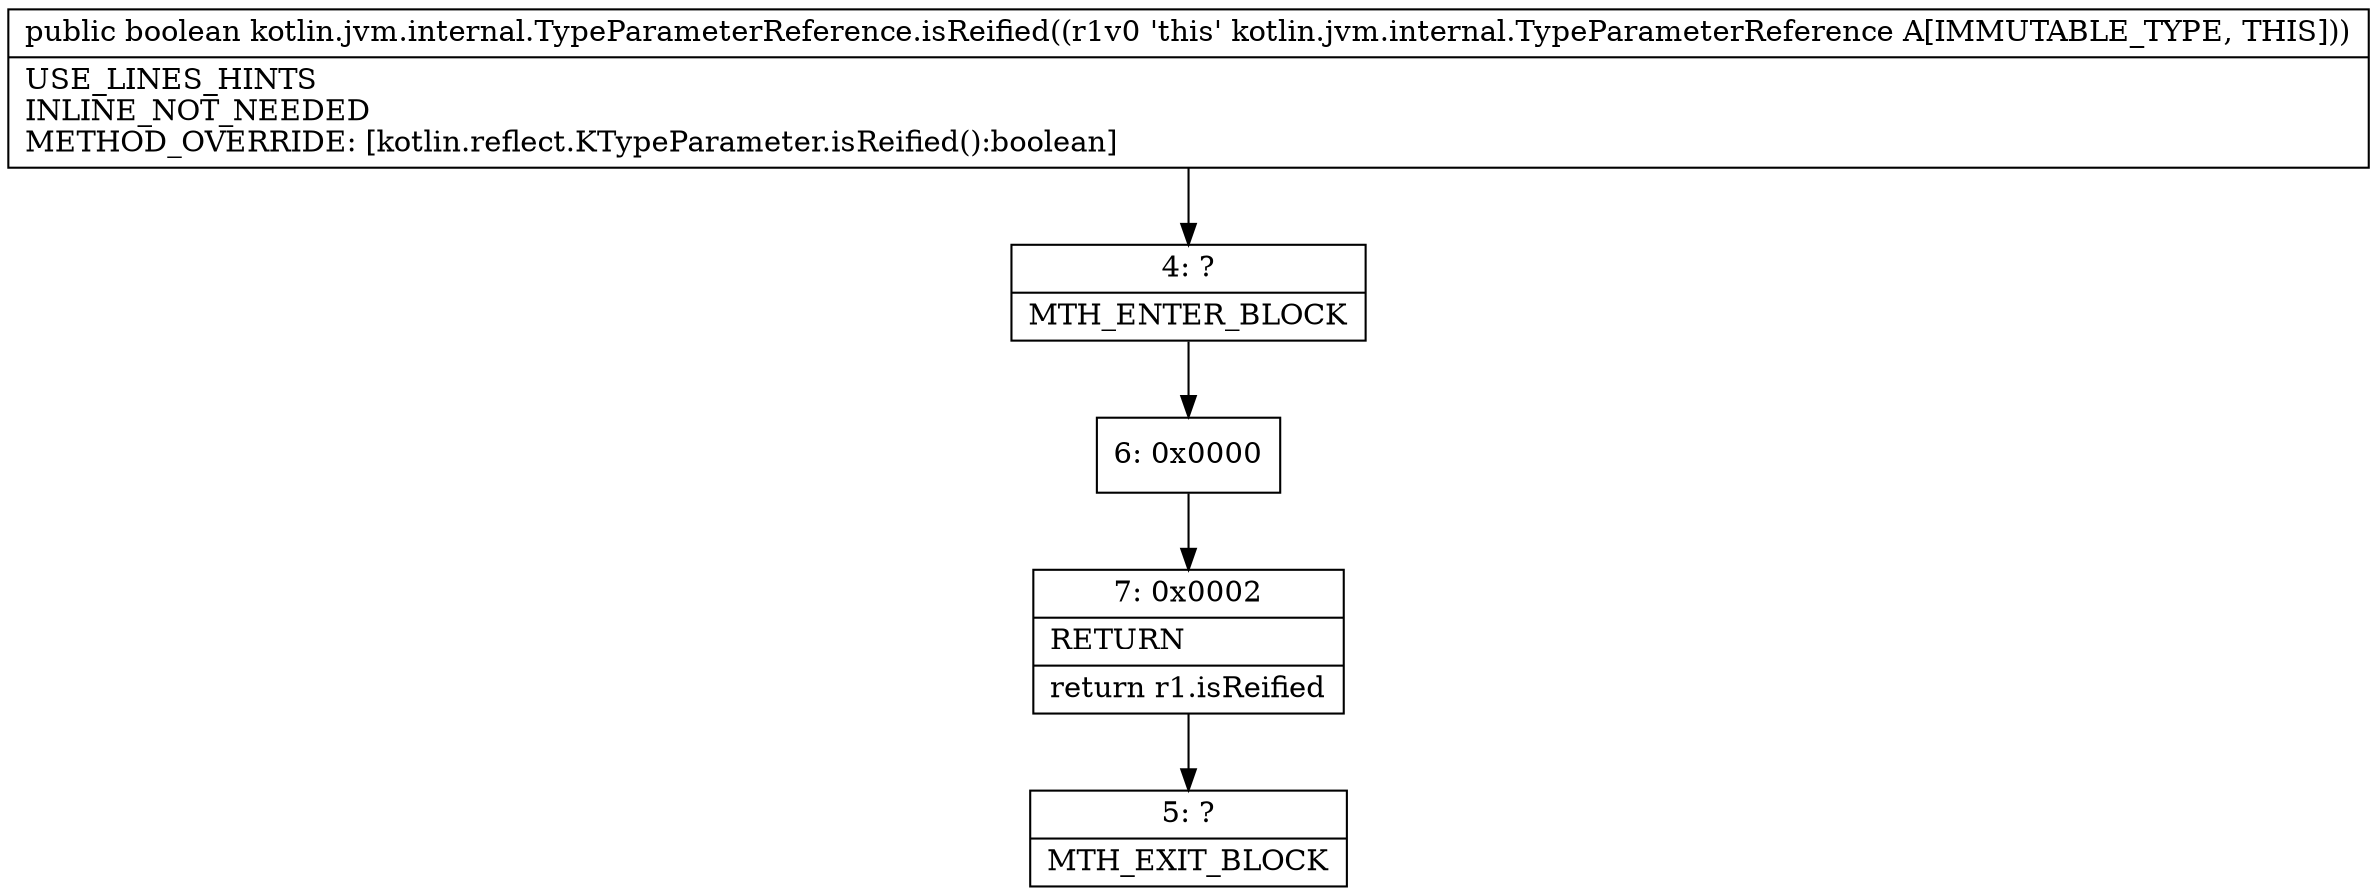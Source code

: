 digraph "CFG forkotlin.jvm.internal.TypeParameterReference.isReified()Z" {
Node_4 [shape=record,label="{4\:\ ?|MTH_ENTER_BLOCK\l}"];
Node_6 [shape=record,label="{6\:\ 0x0000}"];
Node_7 [shape=record,label="{7\:\ 0x0002|RETURN\l|return r1.isReified\l}"];
Node_5 [shape=record,label="{5\:\ ?|MTH_EXIT_BLOCK\l}"];
MethodNode[shape=record,label="{public boolean kotlin.jvm.internal.TypeParameterReference.isReified((r1v0 'this' kotlin.jvm.internal.TypeParameterReference A[IMMUTABLE_TYPE, THIS]))  | USE_LINES_HINTS\lINLINE_NOT_NEEDED\lMETHOD_OVERRIDE: [kotlin.reflect.KTypeParameter.isReified():boolean]\l}"];
MethodNode -> Node_4;Node_4 -> Node_6;
Node_6 -> Node_7;
Node_7 -> Node_5;
}

